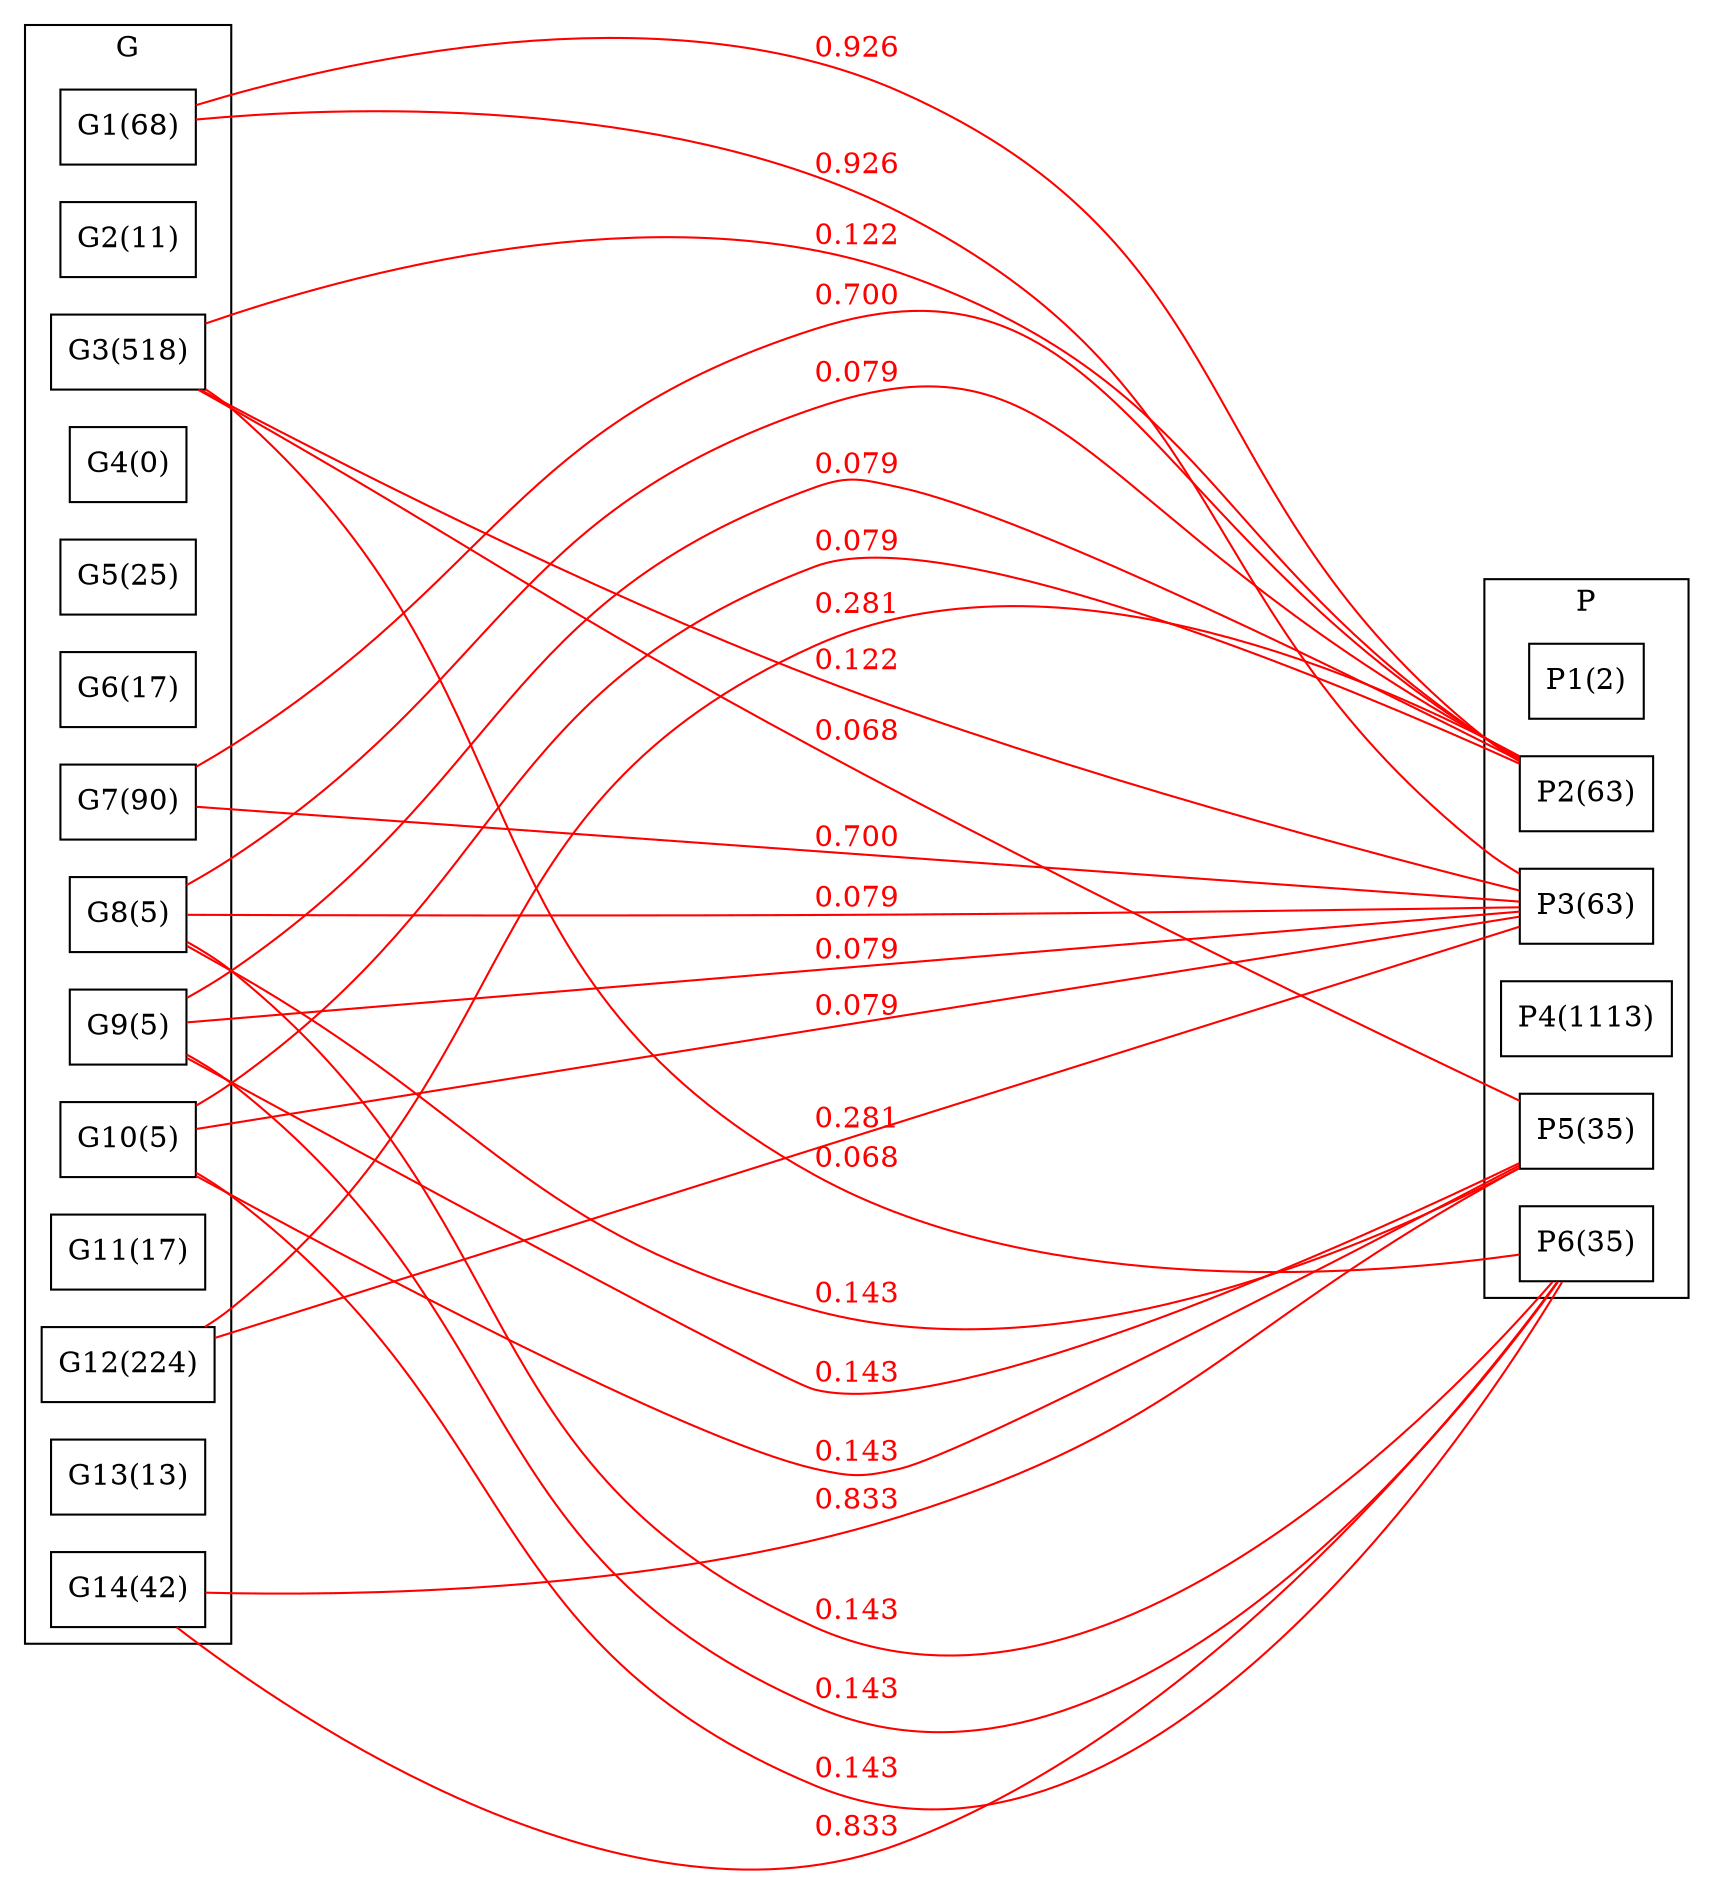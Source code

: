 strict graph BCG {
rankdir=LR;
splines=true;
ranksep="8 equally";
concentrate = true;
node [shape=rectangle];
subgraph cluster_G {
label = "G";
color=black;
rank="same"
G1 [label="G1(68)"];
G2 [label="G2(11)"];
G3 [label="G3(518)"];
G4 [label="G4(0)"];
G5 [label="G5(25)"];
G6 [label="G6(17)"];
G7 [label="G7(90)"];
G8 [label="G8(5)"];
G9 [label="G9(5)"];
G10 [label="G10(5)"];
G11 [label="G11(17)"];
G12 [label="G12(224)"];
G13 [label="G13(13)"];
G14 [label="G14(42)"];
}
subgraph cluster_P {
label = "P";
color="black";
rank="same"
P1 [label="P1(2)"];
P2 [label="P2(63)"];
P3 [label="P3(63)"];
P4 [label="P4(1113)"];
P5 [label="P5(35)"];
P6 [label="P6(35)"];
}
G1 -- P2[label="0.926",color="red",fontcolor="red"];
G1 -- P3[label="0.926",color="red",fontcolor="red"];
G3 -- P2[label="0.122",color="red",fontcolor="red"];
G3 -- P3[label="0.122",color="red",fontcolor="red"];
G3 -- P5[label="0.068",color="red",fontcolor="red"];
G3 -- P6[label="0.068",color="red",fontcolor="red"];
G7 -- P2[label="0.700",color="red",fontcolor="red"];
G7 -- P3[label="0.700",color="red",fontcolor="red"];
G8 -- P2[label="0.079",color="red",fontcolor="red"];
G8 -- P3[label="0.079",color="red",fontcolor="red"];
G8 -- P5[label="0.143",color="red",fontcolor="red"];
G8 -- P6[label="0.143",color="red",fontcolor="red"];
G9 -- P2[label="0.079",color="red",fontcolor="red"];
G9 -- P3[label="0.079",color="red",fontcolor="red"];
G9 -- P5[label="0.143",color="red",fontcolor="red"];
G9 -- P6[label="0.143",color="red",fontcolor="red"];
G10 -- P2[label="0.079",color="red",fontcolor="red"];
G10 -- P3[label="0.079",color="red",fontcolor="red"];
G10 -- P5[label="0.143",color="red",fontcolor="red"];
G10 -- P6[label="0.143",color="red",fontcolor="red"];
G12 -- P2[label="0.281",color="red",fontcolor="red"];
G12 -- P3[label="0.281",color="red",fontcolor="red"];
G14 -- P5[label="0.833",color="red",fontcolor="red"];
G14 -- P6[label="0.833",color="red",fontcolor="red"];
}
